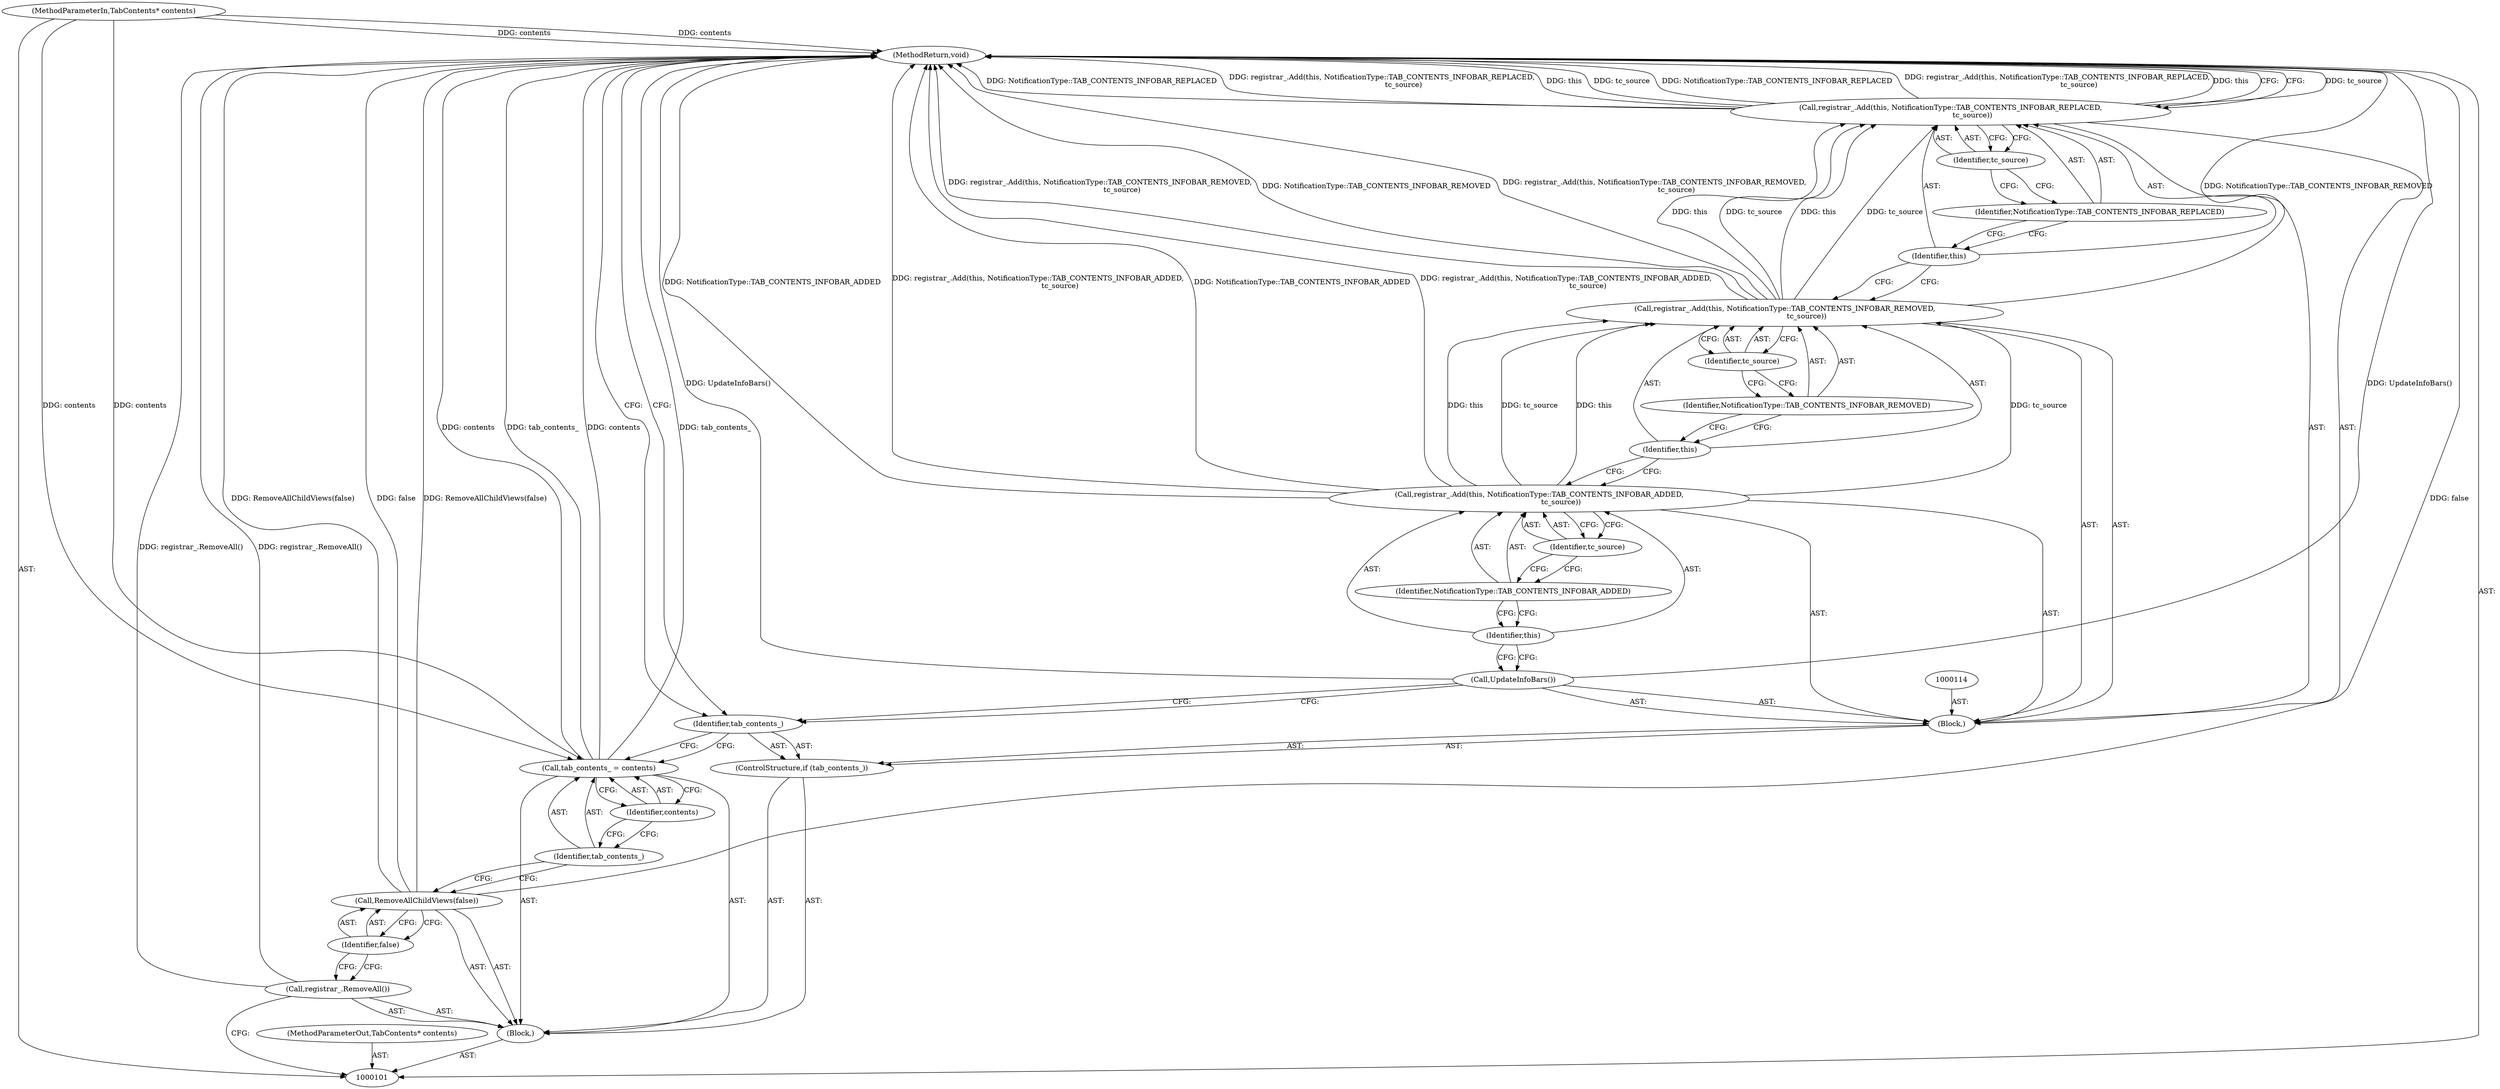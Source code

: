digraph "0_Chrome_fc3c351a3d995f73ead5c92354396a7ec2b14e3f_8" {
"1000127" [label="(MethodReturn,void)"];
"1000102" [label="(MethodParameterIn,TabContents* contents)"];
"1000154" [label="(MethodParameterOut,TabContents* contents)"];
"1000103" [label="(Block,)"];
"1000118" [label="(Identifier,tc_source)"];
"1000120" [label="(Identifier,this)"];
"1000121" [label="(Identifier,NotificationType::TAB_CONTENTS_INFOBAR_REMOVED)"];
"1000119" [label="(Call,registrar_.Add(this, NotificationType::TAB_CONTENTS_INFOBAR_REMOVED,\n                   tc_source))"];
"1000122" [label="(Identifier,tc_source)"];
"1000124" [label="(Identifier,this)"];
"1000125" [label="(Identifier,NotificationType::TAB_CONTENTS_INFOBAR_REPLACED)"];
"1000123" [label="(Call,registrar_.Add(this, NotificationType::TAB_CONTENTS_INFOBAR_REPLACED,\n                   tc_source))"];
"1000126" [label="(Identifier,tc_source)"];
"1000104" [label="(Call,registrar_.RemoveAll())"];
"1000106" [label="(Identifier,false)"];
"1000105" [label="(Call,RemoveAllChildViews(false))"];
"1000109" [label="(Identifier,contents)"];
"1000107" [label="(Call,tab_contents_ = contents)"];
"1000108" [label="(Identifier,tab_contents_)"];
"1000110" [label="(ControlStructure,if (tab_contents_))"];
"1000111" [label="(Identifier,tab_contents_)"];
"1000113" [label="(Call,UpdateInfoBars())"];
"1000112" [label="(Block,)"];
"1000116" [label="(Identifier,this)"];
"1000117" [label="(Identifier,NotificationType::TAB_CONTENTS_INFOBAR_ADDED)"];
"1000115" [label="(Call,registrar_.Add(this, NotificationType::TAB_CONTENTS_INFOBAR_ADDED,\n                   tc_source))"];
"1000127" -> "1000101"  [label="AST: "];
"1000127" -> "1000123"  [label="CFG: "];
"1000127" -> "1000111"  [label="CFG: "];
"1000115" -> "1000127"  [label="DDG: NotificationType::TAB_CONTENTS_INFOBAR_ADDED"];
"1000115" -> "1000127"  [label="DDG: registrar_.Add(this, NotificationType::TAB_CONTENTS_INFOBAR_ADDED,\n                   tc_source)"];
"1000123" -> "1000127"  [label="DDG: tc_source"];
"1000123" -> "1000127"  [label="DDG: NotificationType::TAB_CONTENTS_INFOBAR_REPLACED"];
"1000123" -> "1000127"  [label="DDG: registrar_.Add(this, NotificationType::TAB_CONTENTS_INFOBAR_REPLACED,\n                   tc_source)"];
"1000123" -> "1000127"  [label="DDG: this"];
"1000107" -> "1000127"  [label="DDG: tab_contents_"];
"1000107" -> "1000127"  [label="DDG: contents"];
"1000104" -> "1000127"  [label="DDG: registrar_.RemoveAll()"];
"1000105" -> "1000127"  [label="DDG: RemoveAllChildViews(false)"];
"1000105" -> "1000127"  [label="DDG: false"];
"1000102" -> "1000127"  [label="DDG: contents"];
"1000113" -> "1000127"  [label="DDG: UpdateInfoBars()"];
"1000119" -> "1000127"  [label="DDG: registrar_.Add(this, NotificationType::TAB_CONTENTS_INFOBAR_REMOVED,\n                   tc_source)"];
"1000119" -> "1000127"  [label="DDG: NotificationType::TAB_CONTENTS_INFOBAR_REMOVED"];
"1000102" -> "1000101"  [label="AST: "];
"1000102" -> "1000127"  [label="DDG: contents"];
"1000102" -> "1000107"  [label="DDG: contents"];
"1000154" -> "1000101"  [label="AST: "];
"1000103" -> "1000101"  [label="AST: "];
"1000104" -> "1000103"  [label="AST: "];
"1000105" -> "1000103"  [label="AST: "];
"1000107" -> "1000103"  [label="AST: "];
"1000110" -> "1000103"  [label="AST: "];
"1000118" -> "1000115"  [label="AST: "];
"1000118" -> "1000117"  [label="CFG: "];
"1000115" -> "1000118"  [label="CFG: "];
"1000120" -> "1000119"  [label="AST: "];
"1000120" -> "1000115"  [label="CFG: "];
"1000121" -> "1000120"  [label="CFG: "];
"1000121" -> "1000119"  [label="AST: "];
"1000121" -> "1000120"  [label="CFG: "];
"1000122" -> "1000121"  [label="CFG: "];
"1000119" -> "1000112"  [label="AST: "];
"1000119" -> "1000122"  [label="CFG: "];
"1000120" -> "1000119"  [label="AST: "];
"1000121" -> "1000119"  [label="AST: "];
"1000122" -> "1000119"  [label="AST: "];
"1000124" -> "1000119"  [label="CFG: "];
"1000119" -> "1000127"  [label="DDG: registrar_.Add(this, NotificationType::TAB_CONTENTS_INFOBAR_REMOVED,\n                   tc_source)"];
"1000119" -> "1000127"  [label="DDG: NotificationType::TAB_CONTENTS_INFOBAR_REMOVED"];
"1000115" -> "1000119"  [label="DDG: this"];
"1000115" -> "1000119"  [label="DDG: tc_source"];
"1000119" -> "1000123"  [label="DDG: this"];
"1000119" -> "1000123"  [label="DDG: tc_source"];
"1000122" -> "1000119"  [label="AST: "];
"1000122" -> "1000121"  [label="CFG: "];
"1000119" -> "1000122"  [label="CFG: "];
"1000124" -> "1000123"  [label="AST: "];
"1000124" -> "1000119"  [label="CFG: "];
"1000125" -> "1000124"  [label="CFG: "];
"1000125" -> "1000123"  [label="AST: "];
"1000125" -> "1000124"  [label="CFG: "];
"1000126" -> "1000125"  [label="CFG: "];
"1000123" -> "1000112"  [label="AST: "];
"1000123" -> "1000126"  [label="CFG: "];
"1000124" -> "1000123"  [label="AST: "];
"1000125" -> "1000123"  [label="AST: "];
"1000126" -> "1000123"  [label="AST: "];
"1000127" -> "1000123"  [label="CFG: "];
"1000123" -> "1000127"  [label="DDG: tc_source"];
"1000123" -> "1000127"  [label="DDG: NotificationType::TAB_CONTENTS_INFOBAR_REPLACED"];
"1000123" -> "1000127"  [label="DDG: registrar_.Add(this, NotificationType::TAB_CONTENTS_INFOBAR_REPLACED,\n                   tc_source)"];
"1000123" -> "1000127"  [label="DDG: this"];
"1000119" -> "1000123"  [label="DDG: this"];
"1000119" -> "1000123"  [label="DDG: tc_source"];
"1000126" -> "1000123"  [label="AST: "];
"1000126" -> "1000125"  [label="CFG: "];
"1000123" -> "1000126"  [label="CFG: "];
"1000104" -> "1000103"  [label="AST: "];
"1000104" -> "1000101"  [label="CFG: "];
"1000106" -> "1000104"  [label="CFG: "];
"1000104" -> "1000127"  [label="DDG: registrar_.RemoveAll()"];
"1000106" -> "1000105"  [label="AST: "];
"1000106" -> "1000104"  [label="CFG: "];
"1000105" -> "1000106"  [label="CFG: "];
"1000105" -> "1000103"  [label="AST: "];
"1000105" -> "1000106"  [label="CFG: "];
"1000106" -> "1000105"  [label="AST: "];
"1000108" -> "1000105"  [label="CFG: "];
"1000105" -> "1000127"  [label="DDG: RemoveAllChildViews(false)"];
"1000105" -> "1000127"  [label="DDG: false"];
"1000109" -> "1000107"  [label="AST: "];
"1000109" -> "1000108"  [label="CFG: "];
"1000107" -> "1000109"  [label="CFG: "];
"1000107" -> "1000103"  [label="AST: "];
"1000107" -> "1000109"  [label="CFG: "];
"1000108" -> "1000107"  [label="AST: "];
"1000109" -> "1000107"  [label="AST: "];
"1000111" -> "1000107"  [label="CFG: "];
"1000107" -> "1000127"  [label="DDG: tab_contents_"];
"1000107" -> "1000127"  [label="DDG: contents"];
"1000102" -> "1000107"  [label="DDG: contents"];
"1000108" -> "1000107"  [label="AST: "];
"1000108" -> "1000105"  [label="CFG: "];
"1000109" -> "1000108"  [label="CFG: "];
"1000110" -> "1000103"  [label="AST: "];
"1000111" -> "1000110"  [label="AST: "];
"1000112" -> "1000110"  [label="AST: "];
"1000111" -> "1000110"  [label="AST: "];
"1000111" -> "1000107"  [label="CFG: "];
"1000113" -> "1000111"  [label="CFG: "];
"1000127" -> "1000111"  [label="CFG: "];
"1000113" -> "1000112"  [label="AST: "];
"1000113" -> "1000111"  [label="CFG: "];
"1000116" -> "1000113"  [label="CFG: "];
"1000113" -> "1000127"  [label="DDG: UpdateInfoBars()"];
"1000112" -> "1000110"  [label="AST: "];
"1000113" -> "1000112"  [label="AST: "];
"1000114" -> "1000112"  [label="AST: "];
"1000115" -> "1000112"  [label="AST: "];
"1000119" -> "1000112"  [label="AST: "];
"1000123" -> "1000112"  [label="AST: "];
"1000116" -> "1000115"  [label="AST: "];
"1000116" -> "1000113"  [label="CFG: "];
"1000117" -> "1000116"  [label="CFG: "];
"1000117" -> "1000115"  [label="AST: "];
"1000117" -> "1000116"  [label="CFG: "];
"1000118" -> "1000117"  [label="CFG: "];
"1000115" -> "1000112"  [label="AST: "];
"1000115" -> "1000118"  [label="CFG: "];
"1000116" -> "1000115"  [label="AST: "];
"1000117" -> "1000115"  [label="AST: "];
"1000118" -> "1000115"  [label="AST: "];
"1000120" -> "1000115"  [label="CFG: "];
"1000115" -> "1000127"  [label="DDG: NotificationType::TAB_CONTENTS_INFOBAR_ADDED"];
"1000115" -> "1000127"  [label="DDG: registrar_.Add(this, NotificationType::TAB_CONTENTS_INFOBAR_ADDED,\n                   tc_source)"];
"1000115" -> "1000119"  [label="DDG: this"];
"1000115" -> "1000119"  [label="DDG: tc_source"];
}
